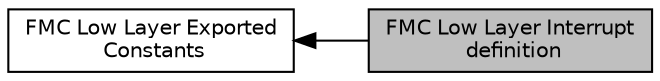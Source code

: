 digraph "FMC Low Layer Interrupt definition"
{
  edge [fontname="Helvetica",fontsize="10",labelfontname="Helvetica",labelfontsize="10"];
  node [fontname="Helvetica",fontsize="10",shape=record];
  rankdir=LR;
  Node1 [label="FMC Low Layer Exported\l Constants",height=0.2,width=0.4,color="black", fillcolor="white", style="filled",URL="$group___f_m_c___l_l___exported___constants.html"];
  Node0 [label="FMC Low Layer Interrupt\l definition",height=0.2,width=0.4,color="black", fillcolor="grey75", style="filled", fontcolor="black"];
  Node1->Node0 [shape=plaintext, dir="back", style="solid"];
}
